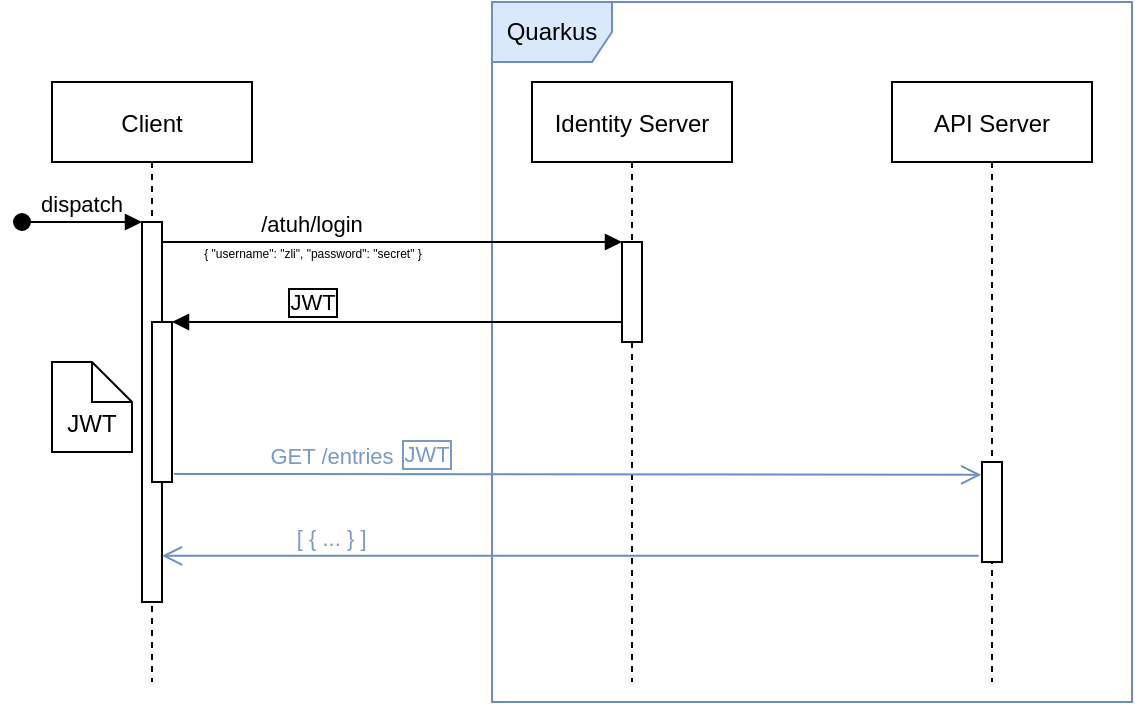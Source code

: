 <mxfile version="15.2.9" type="device"><diagram id="kgpKYQtTHZ0yAKxKKP6v" name="Page-1"><mxGraphModel dx="865" dy="459" grid="1" gridSize="10" guides="1" tooltips="1" connect="1" arrows="1" fold="1" page="1" pageScale="1" pageWidth="850" pageHeight="1100" math="0" shadow="0"><root><mxCell id="0"/><mxCell id="1" parent="0"/><mxCell id="u5QDeR6tRuHbnrd7Beuq-8" value="Quarkus" style="shape=umlFrame;whiteSpace=wrap;html=1;labelBackgroundColor=none;fillColor=#dae8fc;strokeColor=#6c8ebf;" vertex="1" parent="1"><mxGeometry x="340" y="40" width="320" height="350" as="geometry"/></mxCell><mxCell id="3nuBFxr9cyL0pnOWT2aG-1" value="Client" style="shape=umlLifeline;perimeter=lifelinePerimeter;container=1;collapsible=0;recursiveResize=0;rounded=0;shadow=0;strokeWidth=1;" parent="1" vertex="1"><mxGeometry x="120" y="80" width="100" height="300" as="geometry"/></mxCell><mxCell id="3nuBFxr9cyL0pnOWT2aG-2" value="" style="points=[];perimeter=orthogonalPerimeter;rounded=0;shadow=0;strokeWidth=1;" parent="3nuBFxr9cyL0pnOWT2aG-1" vertex="1"><mxGeometry x="45" y="70" width="10" height="190" as="geometry"/></mxCell><mxCell id="3nuBFxr9cyL0pnOWT2aG-3" value="dispatch" style="verticalAlign=bottom;startArrow=oval;endArrow=block;startSize=8;shadow=0;strokeWidth=1;" parent="3nuBFxr9cyL0pnOWT2aG-1" target="3nuBFxr9cyL0pnOWT2aG-2" edge="1"><mxGeometry relative="1" as="geometry"><mxPoint x="-15" y="70" as="sourcePoint"/></mxGeometry></mxCell><mxCell id="3nuBFxr9cyL0pnOWT2aG-4" value="" style="points=[];perimeter=orthogonalPerimeter;rounded=0;shadow=0;strokeWidth=1;" parent="3nuBFxr9cyL0pnOWT2aG-1" vertex="1"><mxGeometry x="50" y="120" width="10" height="80" as="geometry"/></mxCell><mxCell id="u5QDeR6tRuHbnrd7Beuq-9" value="&lt;br&gt;JWT" style="shape=note;size=20;whiteSpace=wrap;html=1;labelBackgroundColor=none;" vertex="1" parent="3nuBFxr9cyL0pnOWT2aG-1"><mxGeometry y="140" width="40" height="45" as="geometry"/></mxCell><mxCell id="3nuBFxr9cyL0pnOWT2aG-5" value="Identity Server" style="shape=umlLifeline;perimeter=lifelinePerimeter;container=1;collapsible=0;recursiveResize=0;rounded=0;shadow=0;strokeWidth=1;" parent="1" vertex="1"><mxGeometry x="360" y="80" width="100" height="300" as="geometry"/></mxCell><mxCell id="3nuBFxr9cyL0pnOWT2aG-6" value="" style="points=[];perimeter=orthogonalPerimeter;rounded=0;shadow=0;strokeWidth=1;" parent="3nuBFxr9cyL0pnOWT2aG-5" vertex="1"><mxGeometry x="45" y="80" width="10" height="50" as="geometry"/></mxCell><mxCell id="3nuBFxr9cyL0pnOWT2aG-7" value="[ { ... } ]" style="verticalAlign=bottom;endArrow=open;endSize=8;exitX=-0.166;exitY=0.938;shadow=0;strokeWidth=1;exitDx=0;exitDy=0;exitPerimeter=0;fillColor=#dae8fc;strokeColor=#6c8ebf;fontColor=#7A99C5;" parent="1" source="u5QDeR6tRuHbnrd7Beuq-2" target="3nuBFxr9cyL0pnOWT2aG-2" edge="1"><mxGeometry x="0.584" relative="1" as="geometry"><mxPoint x="275" y="236" as="targetPoint"/><mxPoint as="offset"/></mxGeometry></mxCell><mxCell id="3nuBFxr9cyL0pnOWT2aG-8" value="/atuh/login" style="verticalAlign=bottom;endArrow=block;entryX=0;entryY=0;shadow=0;strokeWidth=1;" parent="1" source="3nuBFxr9cyL0pnOWT2aG-2" target="3nuBFxr9cyL0pnOWT2aG-6" edge="1"><mxGeometry x="-0.348" relative="1" as="geometry"><mxPoint x="275" y="160" as="sourcePoint"/><mxPoint as="offset"/></mxGeometry></mxCell><mxCell id="u5QDeR6tRuHbnrd7Beuq-4" value="&lt;font style=&quot;font-size: 6px&quot;&gt;{ &quot;username&quot;: &quot;zli&quot;, &quot;password&quot;: &quot;secret&quot; }&lt;/font&gt;" style="edgeLabel;html=1;align=center;verticalAlign=middle;resizable=0;points=[];labelBackgroundColor=none;" vertex="1" connectable="0" parent="3nuBFxr9cyL0pnOWT2aG-8"><mxGeometry x="0.116" y="-5" relative="1" as="geometry"><mxPoint x="-54" y="-1" as="offset"/></mxGeometry></mxCell><mxCell id="3nuBFxr9cyL0pnOWT2aG-9" value="" style="verticalAlign=bottom;endArrow=block;entryX=1;entryY=0;shadow=0;strokeWidth=1;" parent="1" source="3nuBFxr9cyL0pnOWT2aG-6" target="3nuBFxr9cyL0pnOWT2aG-4" edge="1"><mxGeometry relative="1" as="geometry"><mxPoint x="240" y="200" as="sourcePoint"/></mxGeometry></mxCell><mxCell id="u5QDeR6tRuHbnrd7Beuq-7" value="JWT" style="edgeLabel;html=1;align=center;verticalAlign=middle;resizable=0;points=[];labelBorderColor=#000000;spacingTop=0;spacing=10;" vertex="1" connectable="0" parent="3nuBFxr9cyL0pnOWT2aG-9"><mxGeometry x="-0.075" y="-4" relative="1" as="geometry"><mxPoint x="-51" y="-6" as="offset"/></mxGeometry></mxCell><mxCell id="3nuBFxr9cyL0pnOWT2aG-10" value="GET /entries" style="verticalAlign=bottom;endArrow=open;endSize=8;exitX=1;exitY=0.95;shadow=0;strokeWidth=1;fillColor=#dae8fc;strokeColor=#6c8ebf;fontColor=#7A99C5;entryX=-0.039;entryY=0.128;entryDx=0;entryDy=0;entryPerimeter=0;" parent="1" target="u5QDeR6tRuHbnrd7Beuq-2" edge="1"><mxGeometry x="-0.609" relative="1" as="geometry"><mxPoint x="585" y="280" as="targetPoint"/><mxPoint x="181" y="276" as="sourcePoint"/><mxPoint as="offset"/></mxGeometry></mxCell><mxCell id="u5QDeR6tRuHbnrd7Beuq-1" value="API Server" style="shape=umlLifeline;perimeter=lifelinePerimeter;container=1;collapsible=0;recursiveResize=0;rounded=0;shadow=0;strokeWidth=1;" vertex="1" parent="1"><mxGeometry x="540" y="80" width="100" height="300" as="geometry"/></mxCell><mxCell id="u5QDeR6tRuHbnrd7Beuq-2" value="" style="points=[];perimeter=orthogonalPerimeter;rounded=0;shadow=0;strokeWidth=1;" vertex="1" parent="u5QDeR6tRuHbnrd7Beuq-1"><mxGeometry x="45" y="190" width="10" height="50" as="geometry"/></mxCell><mxCell id="u5QDeR6tRuHbnrd7Beuq-10" value="JWT" style="edgeLabel;html=1;align=center;verticalAlign=middle;resizable=0;points=[];labelBorderColor=#7A99C5;spacingTop=0;spacing=10;fontColor=#7A99C5;" vertex="1" connectable="0" parent="1"><mxGeometry x="304" y="267" as="geometry"><mxPoint x="3" y="-1" as="offset"/></mxGeometry></mxCell></root></mxGraphModel></diagram></mxfile>